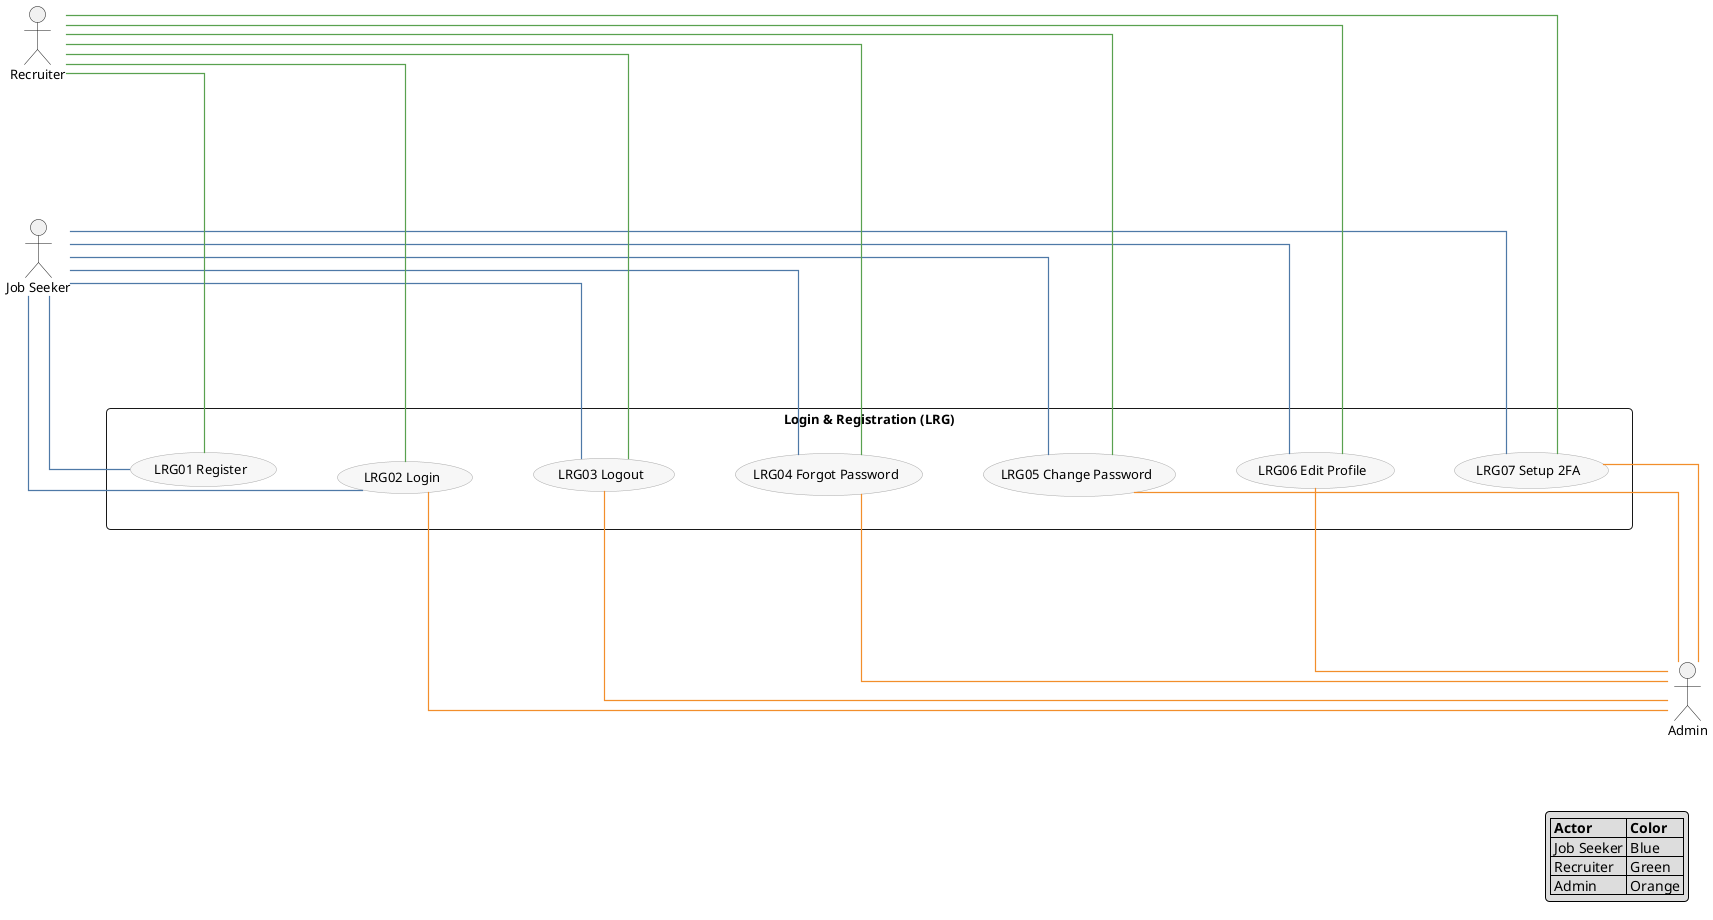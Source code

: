 @startuml
' --- Style ---
skinparam shadowing false
skinparam defaultFontName Arial
skinparam defaultFontSize 13
skinparam ArrowThickness 1.2
skinparam RoundCorner 8
skinparam linetype ortho
left to right direction
skinparam usecase {
  BackgroundColor #f7f7f7
  BorderColor #aaaaaa
}

' make a pad stereotype we can hide
skinparam rectangle<<pad>> {
  BackgroundColor transparent
  BorderColor transparent
}
hide <<pad>> stereotype

' --- Per-actor connector colors ---
!define COLOR_JOBSEEKER #4e79a7
!define COLOR_RECRUITER #59a14f
!define COLOR_ADMIN     #f28e2b
!define LJS(a,b) a -[COLOR_JOBSEEKER]- b
!define LRC(a,b) a -[COLOR_RECRUITER]- b
!define LAD(a,b) a -[COLOR_ADMIN]- b

' Primary actors (LEFT)
actor "Job Seeker" as JS
actor "Recruiter"  as RC

' System boundary + UCs
rectangle "Login & Registration (LRG)" as LRG {
  usecase "LRG01 Register"        as LRG01
  usecase "LRG02 Login"           as LRG02
  usecase "LRG03 Logout"          as LRG03
  usecase "LRG04 Forgot Password" as LRG04
  usecase "LRG05 Change Password" as LRG05
  usecase "LRG06 Edit Profile"    as LRG06
  usecase "LRG07 Setup 2FA"       as LRG07
}

' Secondary actor (RIGHT)
actor "Admin" as AD

' Invisible right-side pad keeps Admin flush-right (single-space label!)
rectangle " " <<pad>> as PADR
AD -[hidden]right-> PADR

' Keep UCs in one row
LRG01 -[hidden]-> LRG02
LRG02 -[hidden]-> LRG03
LRG03 -[hidden]-> LRG04
LRG04 -[hidden]-> LRG05
LRG05 -[hidden]-> LRG06
LRG06 -[hidden]-> LRG07

' FORCE Admin to the RIGHT of the row
LRG   -[hidden]right-> AD
LRG02 -[hidden]right-> AD
LRG04 -[hidden]right-> AD
LRG07 -[hidden]right-> AD

' Colored associations (NO text on lines)
' Job Seeker
LJS(JS, LRG01)
LJS(JS, LRG02)
LJS(JS, LRG03)
LJS(JS, LRG04)
LJS(JS, LRG05)
LJS(JS, LRG06)
LJS(JS, LRG07)

' Recruiter
LRC(RC, LRG01)
LRC(RC, LRG02)
LRC(RC, LRG03)
LRC(RC, LRG04)
LRC(RC, LRG05)
LRC(RC, LRG06)
LRC(RC, LRG07)

' Admin — draw from UC -> Admin to bias right placement
LAD(LRG02, AD)
LAD(LRG03, AD)
LAD(LRG04, AD)
LAD(LRG05, AD)
LAD(LRG06, AD)
LAD(LRG07, AD)

legend right
|= Actor |= Color |
| Job Seeker | Blue |
| Recruiter  | Green |
| Admin      | Orange |
endlegend
@enduml